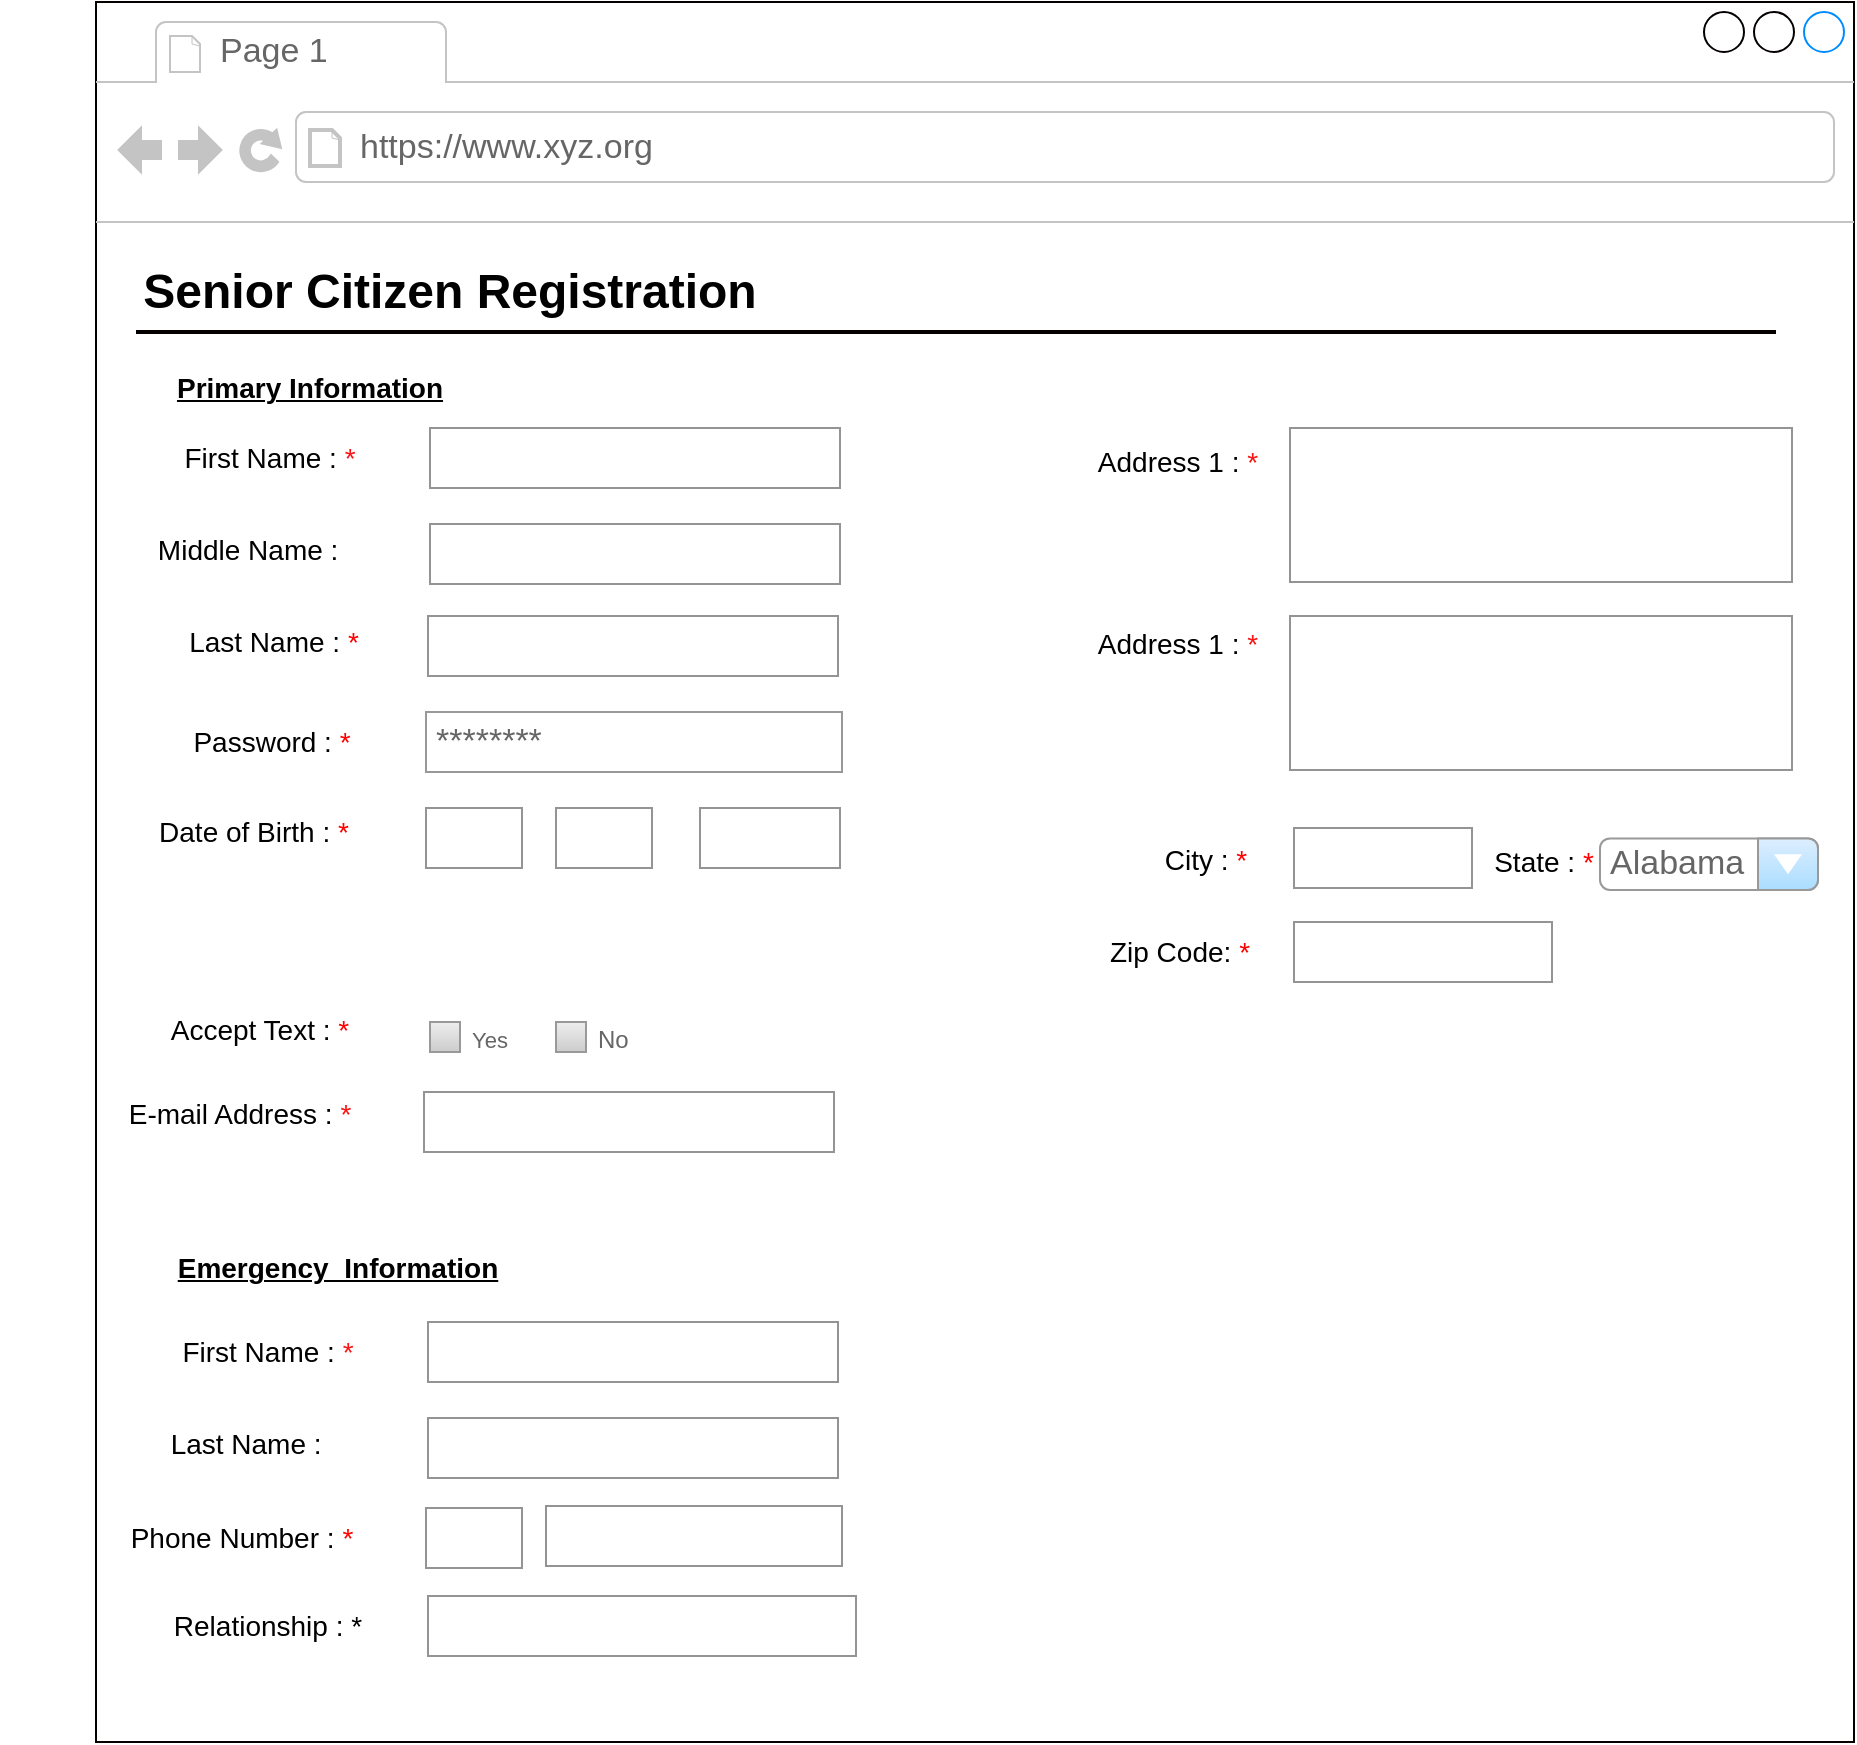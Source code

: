 <mxfile version="20.7.4" type="device"><diagram id="_wNWavyjhF8FJ3L3zCeM" name="Page-1"><mxGraphModel dx="1221" dy="2511" grid="1" gridSize="10" guides="1" tooltips="1" connect="1" arrows="1" fold="1" page="1" pageScale="1" pageWidth="1200" pageHeight="1920" math="0" shadow="0"><root><mxCell id="0"/><mxCell id="1" parent="0"/><mxCell id="Att7lNJ0tZnCt9ZvER1U-1" value="" style="strokeWidth=1;shadow=0;dashed=0;align=center;html=1;shape=mxgraph.mockup.containers.browserWindow;rSize=0;strokeColor=#050000;strokeColor2=#008cff;strokeColor3=#c4c4c4;mainText=,;recursiveResize=0;movable=1;resizable=1;rotatable=1;deletable=1;editable=1;connectable=1;" vertex="1" parent="1"><mxGeometry x="97" y="-1855" width="879" height="870" as="geometry"/></mxCell><mxCell id="Att7lNJ0tZnCt9ZvER1U-2" value="Page 1" style="strokeWidth=1;shadow=0;dashed=0;align=center;html=1;shape=mxgraph.mockup.containers.anchor;fontSize=17;fontColor=#666666;align=left;" vertex="1" parent="Att7lNJ0tZnCt9ZvER1U-1"><mxGeometry x="60" y="12" width="110" height="26" as="geometry"/></mxCell><mxCell id="Att7lNJ0tZnCt9ZvER1U-3" value="https://www.xyz.org" style="strokeWidth=1;shadow=0;dashed=0;align=center;html=1;shape=mxgraph.mockup.containers.anchor;rSize=0;fontSize=17;fontColor=#666666;align=left;" vertex="1" parent="Att7lNJ0tZnCt9ZvER1U-1"><mxGeometry x="130" y="60" width="250" height="26" as="geometry"/></mxCell><mxCell id="Att7lNJ0tZnCt9ZvER1U-4" value="&lt;b&gt;&lt;font style=&quot;font-size: 24px;&quot;&gt;Senior Citizen Registration&lt;/font&gt;&lt;/b&gt;" style="text;html=1;strokeColor=none;fillColor=none;align=center;verticalAlign=middle;whiteSpace=wrap;rounded=0;" vertex="1" parent="Att7lNJ0tZnCt9ZvER1U-1"><mxGeometry x="-8" y="130" width="370" height="30" as="geometry"/></mxCell><mxCell id="Att7lNJ0tZnCt9ZvER1U-13" value="********" style="strokeWidth=1;shadow=0;dashed=0;align=center;html=1;shape=mxgraph.mockup.forms.pwField;strokeColor=#999999;mainText=;align=left;fontColor=#666666;fontSize=17;spacingLeft=3;" vertex="1" parent="Att7lNJ0tZnCt9ZvER1U-1"><mxGeometry x="165" y="355" width="208" height="30" as="geometry"/></mxCell><mxCell id="Att7lNJ0tZnCt9ZvER1U-14" value="" style="rounded=0;whiteSpace=wrap;html=1;fontSize=18;strokeColor=#949494;" vertex="1" parent="Att7lNJ0tZnCt9ZvER1U-1"><mxGeometry x="167" y="213" width="205" height="30" as="geometry"/></mxCell><mxCell id="Att7lNJ0tZnCt9ZvER1U-15" value="&lt;font style=&quot;font-size: 14px;&quot;&gt;Middle Name :&amp;nbsp;&lt;/font&gt;" style="text;html=1;strokeColor=none;fillColor=none;align=center;verticalAlign=middle;whiteSpace=wrap;rounded=0;" vertex="1" parent="Att7lNJ0tZnCt9ZvER1U-1"><mxGeometry x="-42" y="259" width="240" height="30" as="geometry"/></mxCell><mxCell id="Att7lNJ0tZnCt9ZvER1U-19" value="&lt;font style=&quot;font-size: 14px;&quot;&gt;Last Name : &lt;font color=&quot;#ff0000&quot;&gt;*&lt;/font&gt;&lt;/font&gt;" style="text;html=1;strokeColor=none;fillColor=none;align=center;verticalAlign=middle;whiteSpace=wrap;rounded=0;" vertex="1" parent="Att7lNJ0tZnCt9ZvER1U-1"><mxGeometry x="-31" y="305" width="240" height="30" as="geometry"/></mxCell><mxCell id="Att7lNJ0tZnCt9ZvER1U-20" value="" style="rounded=0;whiteSpace=wrap;html=1;fontSize=18;strokeColor=#949494;" vertex="1" parent="Att7lNJ0tZnCt9ZvER1U-1"><mxGeometry x="166" y="307" width="205" height="30" as="geometry"/></mxCell><mxCell id="Att7lNJ0tZnCt9ZvER1U-21" value="&lt;span style=&quot;font-size: 14px;&quot;&gt;Password :&amp;nbsp;&lt;/span&gt;&lt;span style=&quot;color: rgb(255, 0, 0); font-size: 14px;&quot;&gt;*&lt;/span&gt;" style="text;html=1;strokeColor=none;fillColor=none;align=center;verticalAlign=middle;whiteSpace=wrap;rounded=0;" vertex="1" parent="Att7lNJ0tZnCt9ZvER1U-1"><mxGeometry x="-32" y="355" width="240" height="30" as="geometry"/></mxCell><mxCell id="Att7lNJ0tZnCt9ZvER1U-25" value="" style="rounded=0;whiteSpace=wrap;html=1;fontSize=18;strokeColor=#949494;" vertex="1" parent="Att7lNJ0tZnCt9ZvER1U-1"><mxGeometry x="230" y="403" width="48" height="30" as="geometry"/></mxCell><mxCell id="Att7lNJ0tZnCt9ZvER1U-26" value="" style="rounded=0;whiteSpace=wrap;html=1;fontSize=18;strokeColor=#949494;" vertex="1" parent="Att7lNJ0tZnCt9ZvER1U-1"><mxGeometry x="302" y="403" width="70" height="30" as="geometry"/></mxCell><mxCell id="Att7lNJ0tZnCt9ZvER1U-35" value="&lt;font style=&quot;font-size: 11px;&quot;&gt;Yes&lt;/font&gt;" style="strokeWidth=1;shadow=0;dashed=0;align=center;html=1;shape=mxgraph.mockup.forms.rrect;rSize=0;fillColor=#eeeeee;strokeColor=#999999;gradientColor=#cccccc;align=left;spacingLeft=4;fontSize=17;fontColor=#666666;labelPosition=right;" vertex="1" parent="Att7lNJ0tZnCt9ZvER1U-1"><mxGeometry x="167" y="510" width="15" height="15" as="geometry"/></mxCell><mxCell id="Att7lNJ0tZnCt9ZvER1U-39" value="&lt;font style=&quot;font-size: 12px;&quot;&gt;No&lt;/font&gt;" style="strokeWidth=1;shadow=0;dashed=0;align=center;html=1;shape=mxgraph.mockup.forms.rrect;rSize=0;fillColor=#eeeeee;strokeColor=#999999;gradientColor=#cccccc;align=left;spacingLeft=4;fontSize=17;fontColor=#666666;labelPosition=right;" vertex="1" parent="Att7lNJ0tZnCt9ZvER1U-1"><mxGeometry x="230" y="510" width="15" height="15" as="geometry"/></mxCell><mxCell id="Att7lNJ0tZnCt9ZvER1U-46" value="" style="rounded=0;whiteSpace=wrap;html=1;fontSize=18;strokeColor=#949494;" vertex="1" parent="Att7lNJ0tZnCt9ZvER1U-1"><mxGeometry x="597" y="213" width="251" height="77" as="geometry"/></mxCell><mxCell id="Att7lNJ0tZnCt9ZvER1U-48" value="" style="rounded=0;whiteSpace=wrap;html=1;fontSize=18;strokeColor=#949494;" vertex="1" parent="Att7lNJ0tZnCt9ZvER1U-1"><mxGeometry x="597" y="307" width="251" height="77" as="geometry"/></mxCell><mxCell id="Att7lNJ0tZnCt9ZvER1U-49" value="&lt;span style=&quot;font-size: 14px;&quot;&gt;City :&amp;nbsp;&lt;/span&gt;&lt;span style=&quot;color: rgb(255, 0, 0); font-size: 14px;&quot;&gt;*&lt;/span&gt;" style="text;html=1;strokeColor=none;fillColor=none;align=center;verticalAlign=middle;whiteSpace=wrap;rounded=0;" vertex="1" parent="Att7lNJ0tZnCt9ZvER1U-1"><mxGeometry x="435" y="414" width="240" height="30" as="geometry"/></mxCell><mxCell id="Att7lNJ0tZnCt9ZvER1U-50" value="&lt;span style=&quot;font-size: 14px;&quot;&gt;State :&amp;nbsp;&lt;/span&gt;&lt;span style=&quot;color: rgb(255, 0, 0); font-size: 14px;&quot;&gt;*&lt;/span&gt;" style="text;html=1;strokeColor=none;fillColor=none;align=center;verticalAlign=middle;whiteSpace=wrap;rounded=0;" vertex="1" parent="Att7lNJ0tZnCt9ZvER1U-1"><mxGeometry x="604" y="415" width="240" height="30" as="geometry"/></mxCell><mxCell id="Att7lNJ0tZnCt9ZvER1U-51" value="" style="rounded=0;whiteSpace=wrap;html=1;fontSize=18;strokeColor=#949494;" vertex="1" parent="Att7lNJ0tZnCt9ZvER1U-1"><mxGeometry x="599" y="413" width="89" height="30" as="geometry"/></mxCell><mxCell id="Att7lNJ0tZnCt9ZvER1U-52" value="Alabama" style="strokeWidth=1;shadow=0;dashed=0;align=center;html=1;shape=mxgraph.mockup.forms.comboBox;strokeColor=#999999;fillColor=#ddeeff;align=left;fillColor2=#aaddff;mainText=;fontColor=#666666;fontSize=17;spacingLeft=3;" vertex="1" parent="Att7lNJ0tZnCt9ZvER1U-1"><mxGeometry x="752" y="418.2" width="109" height="25.8" as="geometry"/></mxCell><mxCell id="Att7lNJ0tZnCt9ZvER1U-55" value="&lt;span style=&quot;font-size: 14px;&quot;&gt;Zip Code:&amp;nbsp;&lt;/span&gt;&lt;span style=&quot;color: rgb(255, 0, 0); font-size: 14px;&quot;&gt;*&lt;/span&gt;" style="text;html=1;strokeColor=none;fillColor=none;align=center;verticalAlign=middle;whiteSpace=wrap;rounded=0;" vertex="1" parent="Att7lNJ0tZnCt9ZvER1U-1"><mxGeometry x="422" y="460" width="240" height="30" as="geometry"/></mxCell><mxCell id="Att7lNJ0tZnCt9ZvER1U-56" value="" style="rounded=0;whiteSpace=wrap;html=1;fontSize=18;strokeColor=#949494;" vertex="1" parent="Att7lNJ0tZnCt9ZvER1U-1"><mxGeometry x="599" y="460" width="129" height="30" as="geometry"/></mxCell><mxCell id="Att7lNJ0tZnCt9ZvER1U-23" value="&lt;b&gt;&lt;font style=&quot;font-size: 14px;&quot;&gt;Emergency&amp;nbsp; Information&lt;/font&gt;&lt;/b&gt;" style="text;html=1;strokeColor=none;fillColor=none;align=center;verticalAlign=middle;whiteSpace=wrap;rounded=0;fontStyle=4" vertex="1" parent="Att7lNJ0tZnCt9ZvER1U-1"><mxGeometry x="20" y="618" width="202" height="30" as="geometry"/></mxCell><mxCell id="Att7lNJ0tZnCt9ZvER1U-83" value="&lt;font style=&quot;font-size: 14px;&quot;&gt;First Name : &lt;font style=&quot;&quot; color=&quot;#f91515&quot;&gt;*&lt;/font&gt;&lt;/font&gt;" style="text;html=1;strokeColor=none;fillColor=none;align=center;verticalAlign=middle;whiteSpace=wrap;rounded=0;" vertex="1" parent="Att7lNJ0tZnCt9ZvER1U-1"><mxGeometry x="-34" y="660" width="240" height="30" as="geometry"/></mxCell><mxCell id="Att7lNJ0tZnCt9ZvER1U-84" value="&lt;font style=&quot;font-size: 14px;&quot;&gt;Last Name :&amp;nbsp;&lt;/font&gt;" style="text;html=1;strokeColor=none;fillColor=none;align=center;verticalAlign=middle;whiteSpace=wrap;rounded=0;" vertex="1" parent="Att7lNJ0tZnCt9ZvER1U-1"><mxGeometry x="-43" y="706" width="240" height="30" as="geometry"/></mxCell><mxCell id="Att7lNJ0tZnCt9ZvER1U-85" value="" style="rounded=0;whiteSpace=wrap;html=1;fontSize=18;strokeColor=#949494;" vertex="1" parent="Att7lNJ0tZnCt9ZvER1U-1"><mxGeometry x="166" y="660" width="205" height="30" as="geometry"/></mxCell><mxCell id="Att7lNJ0tZnCt9ZvER1U-86" value="" style="rounded=0;whiteSpace=wrap;html=1;fontSize=18;strokeColor=#949494;" vertex="1" parent="Att7lNJ0tZnCt9ZvER1U-1"><mxGeometry x="166" y="708" width="205" height="30" as="geometry"/></mxCell><mxCell id="Att7lNJ0tZnCt9ZvER1U-29" value="" style="rounded=0;whiteSpace=wrap;html=1;fontSize=18;strokeColor=#949494;" vertex="1" parent="Att7lNJ0tZnCt9ZvER1U-1"><mxGeometry x="225" y="752" width="148" height="30" as="geometry"/></mxCell><mxCell id="Att7lNJ0tZnCt9ZvER1U-27" value="&lt;span style=&quot;font-size: 14px;&quot;&gt;Phone Number :&amp;nbsp;&lt;/span&gt;&lt;span style=&quot;color: rgb(255, 0, 0); font-size: 14px;&quot;&gt;*&lt;/span&gt;" style="text;html=1;strokeColor=none;fillColor=none;align=center;verticalAlign=middle;whiteSpace=wrap;rounded=0;" vertex="1" parent="Att7lNJ0tZnCt9ZvER1U-1"><mxGeometry x="-47" y="753" width="240" height="30" as="geometry"/></mxCell><mxCell id="Att7lNJ0tZnCt9ZvER1U-28" value="" style="rounded=0;whiteSpace=wrap;html=1;fontSize=18;strokeColor=#949494;" vertex="1" parent="Att7lNJ0tZnCt9ZvER1U-1"><mxGeometry x="165" y="753" width="48" height="30" as="geometry"/></mxCell><mxCell id="Att7lNJ0tZnCt9ZvER1U-87" value="&lt;span style=&quot;font-size: 14px;&quot;&gt;Relationship : *&lt;/span&gt;" style="text;html=1;strokeColor=none;fillColor=none;align=center;verticalAlign=middle;whiteSpace=wrap;rounded=0;" vertex="1" parent="Att7lNJ0tZnCt9ZvER1U-1"><mxGeometry x="-34" y="797" width="240" height="30" as="geometry"/></mxCell><mxCell id="Att7lNJ0tZnCt9ZvER1U-88" value="" style="rounded=0;whiteSpace=wrap;html=1;fontSize=18;strokeColor=#949494;" vertex="1" parent="Att7lNJ0tZnCt9ZvER1U-1"><mxGeometry x="166" y="797" width="214" height="30" as="geometry"/></mxCell><mxCell id="Att7lNJ0tZnCt9ZvER1U-121" value="&lt;b&gt;&lt;font style=&quot;font-size: 14px;&quot;&gt;Primary Information&lt;/font&gt;&lt;/b&gt;" style="text;html=1;strokeColor=none;fillColor=none;align=center;verticalAlign=middle;whiteSpace=wrap;rounded=0;fontStyle=4" vertex="1" parent="Att7lNJ0tZnCt9ZvER1U-1"><mxGeometry x="6" y="178" width="202" height="30" as="geometry"/></mxCell><mxCell id="Att7lNJ0tZnCt9ZvER1U-123" value="" style="line;strokeWidth=2;html=1;strokeColor=#050000;fontSize=12;fontColor=#FF0000;" vertex="1" parent="Att7lNJ0tZnCt9ZvER1U-1"><mxGeometry x="20" y="160" width="820" height="10" as="geometry"/></mxCell><mxCell id="Att7lNJ0tZnCt9ZvER1U-17" value="&lt;font style=&quot;font-size: 14px;&quot;&gt;First Name : &lt;font style=&quot;&quot; color=&quot;#f91515&quot;&gt;*&lt;/font&gt;&lt;/font&gt;" style="text;html=1;strokeColor=none;fillColor=none;align=center;verticalAlign=middle;whiteSpace=wrap;rounded=0;" vertex="1" parent="1"><mxGeometry x="64" y="-1642" width="240" height="30" as="geometry"/></mxCell><mxCell id="Att7lNJ0tZnCt9ZvER1U-18" value="" style="rounded=0;whiteSpace=wrap;html=1;fontSize=18;strokeColor=#949494;" vertex="1" parent="1"><mxGeometry x="264" y="-1594" width="205" height="30" as="geometry"/></mxCell><mxCell id="Att7lNJ0tZnCt9ZvER1U-22" value="&lt;span style=&quot;font-size: 14px;&quot;&gt;Date of Birth :&amp;nbsp;&lt;/span&gt;&lt;span style=&quot;color: rgb(255, 0, 0); font-size: 14px;&quot;&gt;*&lt;/span&gt;" style="text;html=1;strokeColor=none;fillColor=none;align=center;verticalAlign=middle;whiteSpace=wrap;rounded=0;" vertex="1" parent="1"><mxGeometry x="56" y="-1455" width="240" height="30" as="geometry"/></mxCell><mxCell id="Att7lNJ0tZnCt9ZvER1U-24" value="" style="rounded=0;whiteSpace=wrap;html=1;fontSize=18;strokeColor=#949494;" vertex="1" parent="1"><mxGeometry x="262" y="-1452" width="48" height="30" as="geometry"/></mxCell><mxCell id="Att7lNJ0tZnCt9ZvER1U-30" value="&lt;span style=&quot;font-size: 14px;&quot;&gt;Accept Text :&amp;nbsp;&lt;/span&gt;&lt;span style=&quot;color: rgb(255, 0, 0); font-size: 14px;&quot;&gt;*&lt;/span&gt;" style="text;html=1;strokeColor=none;fillColor=none;align=center;verticalAlign=middle;whiteSpace=wrap;rounded=0;" vertex="1" parent="1"><mxGeometry x="62" y="-1356" width="234" height="30" as="geometry"/></mxCell><mxCell id="Att7lNJ0tZnCt9ZvER1U-40" value="&lt;font style=&quot;font-size: 14px;&quot;&gt;E-mail Address : &lt;font style=&quot;&quot; color=&quot;#f91515&quot;&gt;*&lt;/font&gt;&lt;/font&gt;" style="text;html=1;strokeColor=none;fillColor=none;align=center;verticalAlign=middle;whiteSpace=wrap;rounded=0;" vertex="1" parent="1"><mxGeometry x="49" y="-1316" width="240" height="33" as="geometry"/></mxCell><mxCell id="Att7lNJ0tZnCt9ZvER1U-41" value="" style="rounded=0;whiteSpace=wrap;html=1;fontSize=18;strokeColor=#949494;" vertex="1" parent="1"><mxGeometry x="261" y="-1310" width="205" height="30" as="geometry"/></mxCell><mxCell id="Att7lNJ0tZnCt9ZvER1U-42" value="&lt;font style=&quot;font-size: 14px;&quot;&gt;Address 1 : &lt;font style=&quot;&quot; color=&quot;#f91515&quot;&gt;*&lt;/font&gt;&lt;/font&gt;" style="text;html=1;strokeColor=none;fillColor=none;align=center;verticalAlign=middle;whiteSpace=wrap;rounded=0;" vertex="1" parent="1"><mxGeometry x="518" y="-1640" width="240" height="30" as="geometry"/></mxCell><mxCell id="Att7lNJ0tZnCt9ZvER1U-47" value="&lt;font style=&quot;font-size: 14px;&quot;&gt;Address 1 : &lt;font style=&quot;&quot; color=&quot;#f91515&quot;&gt;*&lt;/font&gt;&lt;/font&gt;" style="text;html=1;strokeColor=none;fillColor=none;align=center;verticalAlign=middle;whiteSpace=wrap;rounded=0;" vertex="1" parent="1"><mxGeometry x="518" y="-1549" width="240" height="30" as="geometry"/></mxCell></root></mxGraphModel></diagram></mxfile>